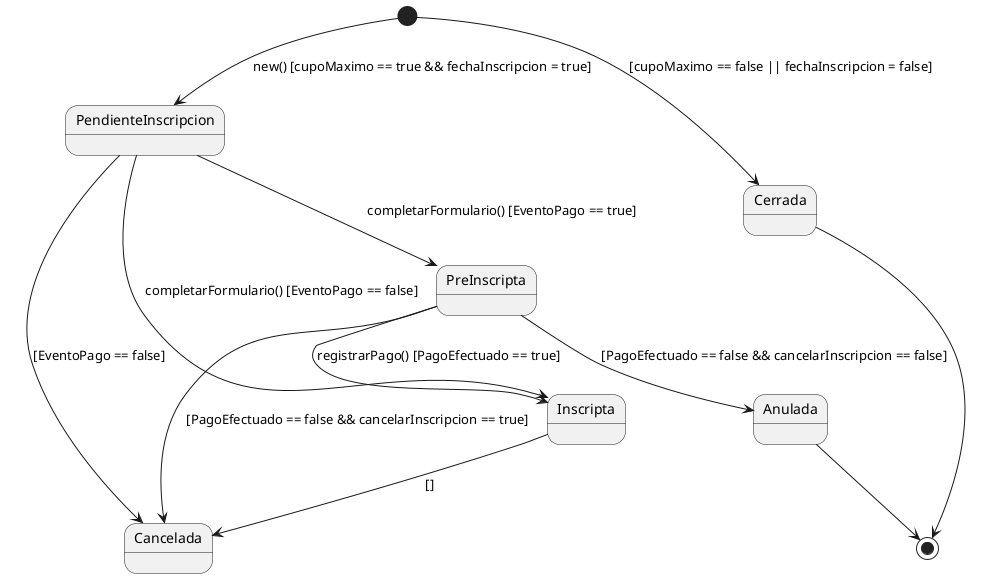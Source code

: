 @startuml
[*] --> PendienteInscripcion: new() [cupoMaximo == true && fechaInscripcion = true]
[*] --> Cerrada: [cupoMaximo == false || fechaInscripcion = false]
Cerrada --> [*]
PendienteInscripcion --> PreInscripta: completarFormulario() [EventoPago == true]
PendienteInscripcion --> Inscripta: completarFormulario() [EventoPago == false]
PreInscripta --> Inscripta: registrarPago() [PagoEfectuado == true]
PreInscripta --> Anulada: [PagoEfectuado == false && cancelarInscripcion == false]
Anulada --> [*]

PendienteInscripcion --> Cancelada: [EventoPago == false]
PreInscripta --> Cancelada: [PagoEfectuado == false && cancelarInscripcion == true]
Inscripta --> Cancelada: []



@enduml
